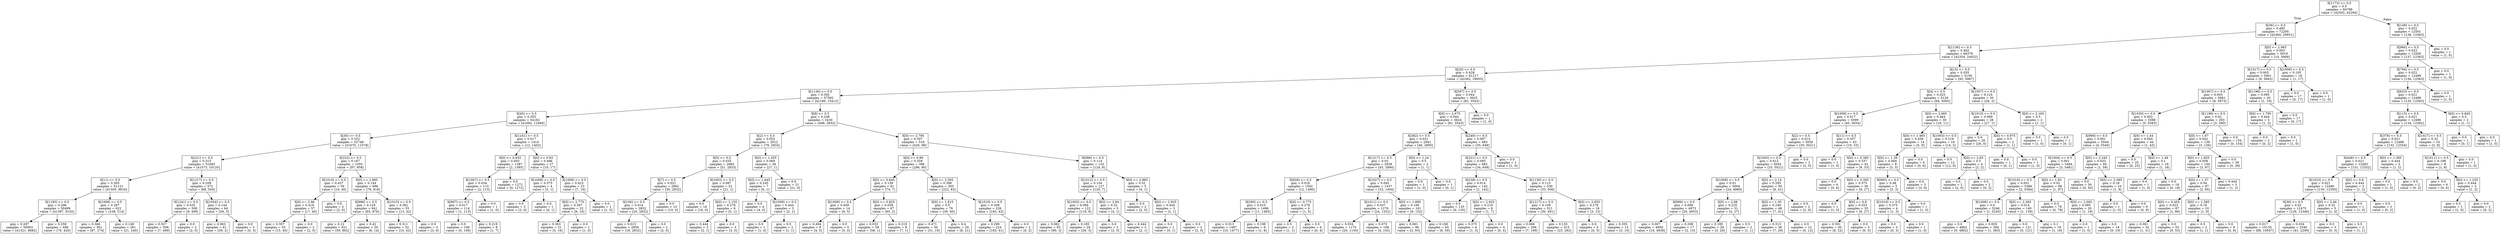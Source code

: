 digraph Tree {
node [shape=box] ;
0 [label="X[1173] <= 0.5\ngini = 0.5\nsamples = 84796\nvalue = [42502, 42294]"] ;
1 [label="X[36] <= 0.5\ngini = 0.485\nsamples = 72295\nvalue = [42364, 29931]"] ;
0 -> 1 [labeldistance=2.5, labelangle=45, headlabel="True"] ;
2 [label="X[1136] <= 0.5\ngini = 0.462\nsamples = 66376\nvalue = [42354, 24022]"] ;
1 -> 2 ;
3 [label="X[20] <= 0.5\ngini = 0.428\nsamples = 61217\nvalue = [42262, 18955]"] ;
2 -> 3 ;
4 [label="X[1130] <= 0.5\ngini = 0.392\nsamples = 57592\nvalue = [42180, 15412]"] ;
3 -> 4 ;
5 [label="X[45] <= 0.5\ngini = 0.355\nsamples = 54162\nvalue = [41682, 12480]"] ;
4 -> 5 ;
6 [label="X[30] <= 0.5\ngini = 0.332\nsamples = 52748\nvalue = [41670, 11078]"] ;
5 -> 6 ;
7 [label="X[221] <= 0.5\ngini = 0.315\nsamples = 51693\nvalue = [41573, 10120]"] ;
6 -> 7 ;
8 [label="X[11] <= 0.5\ngini = 0.305\nsamples = 51121\nvalue = [41505, 9616]"] ;
7 -> 8 ;
9 [label="X[1185] <= 0.5\ngini = 0.296\nsamples = 50499\nvalue = [41397, 9102]"] ;
8 -> 9 ;
10 [label="gini = 0.287\nsamples = 50003\nvalue = [41321, 8682]"] ;
9 -> 10 ;
11 [label="gini = 0.259\nsamples = 496\nvalue = [76, 420]"] ;
9 -> 11 ;
12 [label="X[1009] <= 0.5\ngini = 0.287\nsamples = 622\nvalue = [108, 514]"] ;
8 -> 12 ;
13 [label="gini = 0.366\nsamples = 361\nvalue = [87, 274]"] ;
12 -> 13 ;
14 [label="gini = 0.148\nsamples = 261\nvalue = [21, 240]"] ;
12 -> 14 ;
15 [label="X[1217] <= 0.5\ngini = 0.209\nsamples = 572\nvalue = [68, 504]"] ;
7 -> 15 ;
16 [label="X[1241] <= 0.5\ngini = 0.035\nsamples = 508\nvalue = [9, 499]"] ;
15 -> 16 ;
17 [label="gini = 0.027\nsamples = 506\nvalue = [7, 499]"] ;
16 -> 17 ;
18 [label="gini = 0.0\nsamples = 2\nvalue = [2, 0]"] ;
16 -> 18 ;
19 [label="X[1054] <= 0.5\ngini = 0.144\nsamples = 64\nvalue = [59, 5]"] ;
15 -> 19 ;
20 [label="gini = 0.063\nsamples = 61\nvalue = [59, 2]"] ;
19 -> 20 ;
21 [label="gini = 0.0\nsamples = 3\nvalue = [0, 3]"] ;
19 -> 21 ;
22 [label="X[222] <= 0.5\ngini = 0.167\nsamples = 1055\nvalue = [97, 958]"] ;
6 -> 22 ;
23 [label="X[1010] <= 0.5\ngini = 0.437\nsamples = 59\nvalue = [19, 40]"] ;
22 -> 23 ;
24 [label="X[0] <= 2.96\ngini = 0.419\nsamples = 57\nvalue = [17, 40]"] ;
23 -> 24 ;
25 [label="gini = 0.397\nsamples = 55\nvalue = [15, 40]"] ;
24 -> 25 ;
26 [label="gini = 0.0\nsamples = 2\nvalue = [2, 0]"] ;
24 -> 26 ;
27 [label="gini = 0.0\nsamples = 2\nvalue = [2, 0]"] ;
23 -> 27 ;
28 [label="X[0] <= 2.895\ngini = 0.144\nsamples = 996\nvalue = [78, 918]"] ;
22 -> 28 ;
29 [label="X[996] <= 0.5\ngini = 0.129\nsamples = 941\nvalue = [65, 876]"] ;
28 -> 29 ;
30 [label="gini = 0.12\nsamples = 921\nvalue = [59, 862]"] ;
29 -> 30 ;
31 [label="gini = 0.42\nsamples = 20\nvalue = [6, 14]"] ;
29 -> 31 ;
32 [label="X[1015] <= 0.5\ngini = 0.361\nsamples = 55\nvalue = [13, 42]"] ;
28 -> 32 ;
33 [label="gini = 0.311\nsamples = 52\nvalue = [10, 42]"] ;
32 -> 33 ;
34 [label="gini = 0.0\nsamples = 3\nvalue = [3, 0]"] ;
32 -> 34 ;
35 [label="X[1241] <= 0.5\ngini = 0.017\nsamples = 1414\nvalue = [12, 1402]"] ;
5 -> 35 ;
36 [label="X[0] <= 0.655\ngini = 0.003\nsamples = 1387\nvalue = [2, 1385]"] ;
35 -> 36 ;
37 [label="X[1007] <= 0.5\ngini = 0.034\nsamples = 115\nvalue = [2, 113]"] ;
36 -> 37 ;
38 [label="X[997] <= 0.5\ngini = 0.017\nsamples = 114\nvalue = [1, 113]"] ;
37 -> 38 ;
39 [label="gini = 0.0\nsamples = 106\nvalue = [0, 106]"] ;
38 -> 39 ;
40 [label="gini = 0.219\nsamples = 8\nvalue = [1, 7]"] ;
38 -> 40 ;
41 [label="gini = 0.0\nsamples = 1\nvalue = [1, 0]"] ;
37 -> 41 ;
42 [label="gini = 0.0\nsamples = 1272\nvalue = [0, 1272]"] ;
36 -> 42 ;
43 [label="X[0] <= 0.83\ngini = 0.466\nsamples = 27\nvalue = [10, 17]"] ;
35 -> 43 ;
44 [label="X[1009] <= 0.5\ngini = 0.375\nsamples = 4\nvalue = [3, 1]"] ;
43 -> 44 ;
45 [label="gini = 0.0\nsamples = 3\nvalue = [3, 0]"] ;
44 -> 45 ;
46 [label="gini = 0.0\nsamples = 1\nvalue = [0, 1]"] ;
44 -> 46 ;
47 [label="X[1008] <= 0.5\ngini = 0.423\nsamples = 23\nvalue = [7, 16]"] ;
43 -> 47 ;
48 [label="X[0] <= 2.775\ngini = 0.397\nsamples = 22\nvalue = [6, 16]"] ;
47 -> 48 ;
49 [label="gini = 0.363\nsamples = 21\nvalue = [5, 16]"] ;
48 -> 49 ;
50 [label="gini = 0.0\nsamples = 1\nvalue = [1, 0]"] ;
48 -> 50 ;
51 [label="gini = 0.0\nsamples = 1\nvalue = [1, 0]"] ;
47 -> 51 ;
52 [label="X[8] <= 0.5\ngini = 0.248\nsamples = 3430\nvalue = [498, 2932]"] ;
4 -> 52 ;
53 [label="X[2] <= 0.5\ngini = 0.052\nsamples = 2912\nvalue = [78, 2834]"] ;
52 -> 53 ;
54 [label="X[5] <= 0.5\ngini = 0.035\nsamples = 2884\nvalue = [51, 2833]"] ;
53 -> 54 ;
55 [label="X[7] <= 0.5\ngini = 0.021\nsamples = 2862\nvalue = [30, 2832]"] ;
54 -> 55 ;
56 [label="X[106] <= 0.5\ngini = 0.014\nsamples = 2852\nvalue = [20, 2832]"] ;
55 -> 56 ;
57 [label="gini = 0.013\nsamples = 2850\nvalue = [18, 2832]"] ;
56 -> 57 ;
58 [label="gini = 0.0\nsamples = 2\nvalue = [2, 0]"] ;
56 -> 58 ;
59 [label="gini = 0.0\nsamples = 10\nvalue = [10, 0]"] ;
55 -> 59 ;
60 [label="X[1003] <= 0.5\ngini = 0.087\nsamples = 22\nvalue = [21, 1]"] ;
54 -> 60 ;
61 [label="gini = 0.0\nsamples = 16\nvalue = [16, 0]"] ;
60 -> 61 ;
62 [label="X[0] <= 2.155\ngini = 0.278\nsamples = 6\nvalue = [5, 1]"] ;
60 -> 62 ;
63 [label="gini = 0.444\nsamples = 3\nvalue = [2, 1]"] ;
62 -> 63 ;
64 [label="gini = 0.0\nsamples = 3\nvalue = [3, 0]"] ;
62 -> 64 ;
65 [label="X[0] <= 1.455\ngini = 0.069\nsamples = 28\nvalue = [27, 1]"] ;
53 -> 65 ;
66 [label="X[0] <= 1.445\ngini = 0.245\nsamples = 7\nvalue = [6, 1]"] ;
65 -> 66 ;
67 [label="gini = 0.0\nsamples = 4\nvalue = [4, 0]"] ;
66 -> 67 ;
68 [label="X[1009] <= 0.5\ngini = 0.444\nsamples = 3\nvalue = [2, 1]"] ;
66 -> 68 ;
69 [label="gini = 0.0\nsamples = 1\nvalue = [1, 0]"] ;
68 -> 69 ;
70 [label="gini = 0.5\nsamples = 2\nvalue = [1, 1]"] ;
68 -> 70 ;
71 [label="gini = 0.0\nsamples = 21\nvalue = [21, 0]"] ;
65 -> 71 ;
72 [label="X[0] <= 2.795\ngini = 0.307\nsamples = 518\nvalue = [420, 98]"] ;
52 -> 72 ;
73 [label="X[0] <= 0.99\ngini = 0.358\nsamples = 386\nvalue = [296, 90]"] ;
72 -> 73 ;
74 [label="X[0] <= 0.645\ngini = 0.158\nsamples = 81\nvalue = [74, 7]"] ;
73 -> 74 ;
75 [label="X[1009] <= 0.5\ngini = 0.459\nsamples = 14\nvalue = [9, 5]"] ;
74 -> 75 ;
76 [label="gini = 0.494\nsamples = 9\nvalue = [4, 5]"] ;
75 -> 76 ;
77 [label="gini = 0.0\nsamples = 5\nvalue = [5, 0]"] ;
75 -> 77 ;
78 [label="X[0] <= 0.825\ngini = 0.058\nsamples = 67\nvalue = [65, 2]"] ;
74 -> 78 ;
79 [label="gini = 0.033\nsamples = 59\nvalue = [58, 1]"] ;
78 -> 79 ;
80 [label="gini = 0.219\nsamples = 8\nvalue = [7, 1]"] ;
78 -> 80 ;
81 [label="X[0] <= 2.505\ngini = 0.396\nsamples = 305\nvalue = [222, 83]"] ;
73 -> 81 ;
82 [label="X[0] <= 1.815\ngini = 0.5\nsamples = 79\nvalue = [39, 40]"] ;
81 -> 82 ;
83 [label="gini = 0.471\nsamples = 50\nvalue = [31, 19]"] ;
82 -> 83 ;
84 [label="gini = 0.4\nsamples = 29\nvalue = [8, 21]"] ;
82 -> 84 ;
85 [label="X[1010] <= 0.5\ngini = 0.308\nsamples = 226\nvalue = [183, 43]"] ;
81 -> 85 ;
86 [label="gini = 0.299\nsamples = 224\nvalue = [183, 41]"] ;
85 -> 86 ;
87 [label="gini = 0.0\nsamples = 2\nvalue = [0, 2]"] ;
85 -> 87 ;
88 [label="X[998] <= 0.5\ngini = 0.114\nsamples = 132\nvalue = [124, 8]"] ;
72 -> 88 ;
89 [label="X[1012] <= 0.5\ngini = 0.104\nsamples = 127\nvalue = [120, 7]"] ;
88 -> 89 ;
90 [label="X[1003] <= 0.5\ngini = 0.094\nsamples = 122\nvalue = [116, 6]"] ;
89 -> 90 ;
91 [label="gini = 0.062\nsamples = 93\nvalue = [90, 3]"] ;
90 -> 91 ;
92 [label="gini = 0.185\nsamples = 29\nvalue = [26, 3]"] ;
90 -> 92 ;
93 [label="X[0] <= 2.94\ngini = 0.32\nsamples = 5\nvalue = [4, 1]"] ;
89 -> 93 ;
94 [label="gini = 0.0\nsamples = 2\nvalue = [2, 0]"] ;
93 -> 94 ;
95 [label="gini = 0.444\nsamples = 3\nvalue = [2, 1]"] ;
93 -> 95 ;
96 [label="X[0] <= 2.885\ngini = 0.32\nsamples = 5\nvalue = [4, 1]"] ;
88 -> 96 ;
97 [label="gini = 0.0\nsamples = 2\nvalue = [2, 0]"] ;
96 -> 97 ;
98 [label="X[0] <= 2.925\ngini = 0.444\nsamples = 3\nvalue = [2, 1]"] ;
96 -> 98 ;
99 [label="gini = 0.0\nsamples = 1\nvalue = [0, 1]"] ;
98 -> 99 ;
100 [label="gini = 0.0\nsamples = 2\nvalue = [2, 0]"] ;
98 -> 100 ;
101 [label="X[597] <= 0.5\ngini = 0.044\nsamples = 3625\nvalue = [82, 3543]"] ;
3 -> 101 ;
102 [label="X[0] <= 2.675\ngini = 0.044\nsamples = 3624\nvalue = [81, 3543]"] ;
101 -> 102 ;
103 [label="X[382] <= 0.5\ngini = 0.031\nsamples = 2941\nvalue = [46, 2895]"] ;
102 -> 103 ;
104 [label="X[1217] <= 0.5\ngini = 0.03\nsamples = 2939\nvalue = [45, 2894]"] ;
103 -> 104 ;
105 [label="X[928] <= 0.5\ngini = 0.016\nsamples = 1502\nvalue = [12, 1490]"] ;
104 -> 105 ;
106 [label="X[290] <= 0.5\ngini = 0.015\nsamples = 1496\nvalue = [11, 1485]"] ;
105 -> 106 ;
107 [label="gini = 0.013\nsamples = 1487\nvalue = [10, 1477]"] ;
106 -> 107 ;
108 [label="gini = 0.198\nsamples = 9\nvalue = [1, 8]"] ;
106 -> 108 ;
109 [label="X[0] <= 0.775\ngini = 0.278\nsamples = 6\nvalue = [1, 5]"] ;
105 -> 109 ;
110 [label="gini = 0.5\nsamples = 2\nvalue = [1, 1]"] ;
109 -> 110 ;
111 [label="gini = 0.0\nsamples = 4\nvalue = [0, 4]"] ;
109 -> 111 ;
112 [label="X[1027] <= 0.5\ngini = 0.045\nsamples = 1437\nvalue = [33, 1404]"] ;
104 -> 112 ;
113 [label="X[1011] <= 0.5\ngini = 0.037\nsamples = 1276\nvalue = [24, 1252]"] ;
112 -> 113 ;
114 [label="gini = 0.034\nsamples = 1170\nvalue = [20, 1150]"] ;
113 -> 114 ;
115 [label="gini = 0.073\nsamples = 106\nvalue = [4, 102]"] ;
113 -> 115 ;
116 [label="X[0] <= 1.895\ngini = 0.106\nsamples = 161\nvalue = [9, 152]"] ;
112 -> 116 ;
117 [label="gini = 0.061\nsamples = 96\nvalue = [3, 93]"] ;
116 -> 117 ;
118 [label="gini = 0.168\nsamples = 65\nvalue = [6, 59]"] ;
116 -> 118 ;
119 [label="X[0] <= 1.24\ngini = 0.5\nsamples = 2\nvalue = [1, 1]"] ;
103 -> 119 ;
120 [label="gini = 0.0\nsamples = 1\nvalue = [1, 0]"] ;
119 -> 120 ;
121 [label="gini = 0.0\nsamples = 1\nvalue = [0, 1]"] ;
119 -> 121 ;
122 [label="X[249] <= 0.5\ngini = 0.097\nsamples = 683\nvalue = [35, 648]"] ;
102 -> 122 ;
123 [label="X[221] <= 0.5\ngini = 0.095\nsamples = 682\nvalue = [34, 648]"] ;
122 -> 123 ;
124 [label="X[238] <= 0.5\ngini = 0.014\nsamples = 143\nvalue = [1, 142]"] ;
123 -> 124 ;
125 [label="gini = 0.0\nsamples = 135\nvalue = [0, 135]"] ;
124 -> 125 ;
126 [label="X[0] <= 2.925\ngini = 0.219\nsamples = 8\nvalue = [1, 7]"] ;
124 -> 126 ;
127 [label="gini = 0.375\nsamples = 4\nvalue = [1, 3]"] ;
126 -> 127 ;
128 [label="gini = 0.0\nsamples = 4\nvalue = [0, 4]"] ;
126 -> 128 ;
129 [label="X[1130] <= 0.5\ngini = 0.115\nsamples = 539\nvalue = [33, 506]"] ;
123 -> 129 ;
130 [label="X[1217] <= 0.5\ngini = 0.109\nsamples = 521\nvalue = [30, 491]"] ;
129 -> 130 ;
131 [label="gini = 0.066\nsamples = 206\nvalue = [7, 199]"] ;
130 -> 131 ;
132 [label="gini = 0.135\nsamples = 315\nvalue = [23, 292]"] ;
130 -> 132 ;
133 [label="X[0] <= 2.855\ngini = 0.278\nsamples = 18\nvalue = [3, 15]"] ;
129 -> 133 ;
134 [label="gini = 0.0\nsamples = 5\nvalue = [0, 5]"] ;
133 -> 134 ;
135 [label="gini = 0.355\nsamples = 13\nvalue = [3, 10]"] ;
133 -> 135 ;
136 [label="gini = 0.0\nsamples = 1\nvalue = [1, 0]"] ;
122 -> 136 ;
137 [label="gini = 0.0\nsamples = 1\nvalue = [1, 0]"] ;
101 -> 137 ;
138 [label="X[15] <= 0.5\ngini = 0.035\nsamples = 5159\nvalue = [92, 5067]"] ;
2 -> 138 ;
139 [label="X[4] <= 0.5\ngini = 0.025\nsamples = 5129\nvalue = [64, 5065]"] ;
138 -> 139 ;
140 [label="X[1009] <= 0.5\ngini = 0.017\nsamples = 5099\nvalue = [45, 5054]"] ;
139 -> 140 ;
141 [label="X[2] <= 0.5\ngini = 0.014\nsamples = 5056\nvalue = [35, 5021]"] ;
140 -> 141 ;
142 [label="X[1003] <= 0.5\ngini = 0.013\nsamples = 5054\nvalue = [33, 5021]"] ;
141 -> 142 ;
143 [label="X[1008] <= 0.5\ngini = 0.01\nsamples = 5004\nvalue = [24, 4980]"] ;
142 -> 143 ;
144 [label="X[999] <= 0.5\ngini = 0.008\nsamples = 4973\nvalue = [20, 4953]"] ;
143 -> 144 ;
145 [label="gini = 0.007\nsamples = 4956\nvalue = [18, 4938]"] ;
144 -> 145 ;
146 [label="gini = 0.208\nsamples = 17\nvalue = [2, 15]"] ;
144 -> 146 ;
147 [label="X[0] <= 2.88\ngini = 0.225\nsamples = 31\nvalue = [4, 27]"] ;
143 -> 147 ;
148 [label="gini = 0.185\nsamples = 29\nvalue = [3, 26]"] ;
147 -> 148 ;
149 [label="gini = 0.5\nsamples = 2\nvalue = [1, 1]"] ;
147 -> 149 ;
150 [label="X[0] <= 2.14\ngini = 0.295\nsamples = 50\nvalue = [9, 41]"] ;
142 -> 150 ;
151 [label="X[0] <= 1.05\ngini = 0.249\nsamples = 48\nvalue = [7, 41]"] ;
150 -> 151 ;
152 [label="gini = 0.313\nsamples = 36\nvalue = [7, 29]"] ;
151 -> 152 ;
153 [label="gini = 0.0\nsamples = 12\nvalue = [0, 12]"] ;
151 -> 153 ;
154 [label="gini = 0.0\nsamples = 2\nvalue = [2, 0]"] ;
150 -> 154 ;
155 [label="gini = 0.0\nsamples = 2\nvalue = [2, 0]"] ;
141 -> 155 ;
156 [label="X[11] <= 0.5\ngini = 0.357\nsamples = 43\nvalue = [10, 33]"] ;
140 -> 156 ;
157 [label="gini = 0.0\nsamples = 1\nvalue = [1, 0]"] ;
156 -> 157 ;
158 [label="X[0] <= 0.385\ngini = 0.337\nsamples = 42\nvalue = [9, 33]"] ;
156 -> 158 ;
159 [label="gini = 0.0\nsamples = 6\nvalue = [0, 6]"] ;
158 -> 159 ;
160 [label="X[0] <= 0.395\ngini = 0.375\nsamples = 36\nvalue = [9, 27]"] ;
158 -> 160 ;
161 [label="gini = 0.0\nsamples = 1\nvalue = [1, 0]"] ;
160 -> 161 ;
162 [label="X[0] <= 0.9\ngini = 0.353\nsamples = 35\nvalue = [8, 27]"] ;
160 -> 162 ;
163 [label="gini = 0.391\nsamples = 30\nvalue = [8, 22]"] ;
162 -> 163 ;
164 [label="gini = 0.0\nsamples = 5\nvalue = [0, 5]"] ;
162 -> 164 ;
165 [label="X[0] <= 2.665\ngini = 0.464\nsamples = 30\nvalue = [19, 11]"] ;
139 -> 165 ;
166 [label="X[0] <= 1.465\ngini = 0.459\nsamples = 14\nvalue = [5, 9]"] ;
165 -> 166 ;
167 [label="X[0] <= 1.39\ngini = 0.469\nsamples = 8\nvalue = [5, 3]"] ;
166 -> 167 ;
168 [label="X[993] <= 0.5\ngini = 0.48\nsamples = 5\nvalue = [2, 3]"] ;
167 -> 168 ;
169 [label="X[1010] <= 0.5\ngini = 0.375\nsamples = 4\nvalue = [1, 3]"] ;
168 -> 169 ;
170 [label="gini = 0.0\nsamples = 3\nvalue = [0, 3]"] ;
169 -> 170 ;
171 [label="gini = 0.0\nsamples = 1\nvalue = [1, 0]"] ;
169 -> 171 ;
172 [label="gini = 0.0\nsamples = 1\nvalue = [1, 0]"] ;
168 -> 172 ;
173 [label="gini = 0.0\nsamples = 3\nvalue = [3, 0]"] ;
167 -> 173 ;
174 [label="gini = 0.0\nsamples = 6\nvalue = [0, 6]"] ;
166 -> 174 ;
175 [label="X[1003] <= 0.5\ngini = 0.219\nsamples = 16\nvalue = [14, 2]"] ;
165 -> 175 ;
176 [label="gini = 0.0\nsamples = 12\nvalue = [12, 0]"] ;
175 -> 176 ;
177 [label="X[0] <= 2.83\ngini = 0.5\nsamples = 4\nvalue = [2, 2]"] ;
175 -> 177 ;
178 [label="gini = 0.0\nsamples = 2\nvalue = [2, 0]"] ;
177 -> 178 ;
179 [label="gini = 0.0\nsamples = 2\nvalue = [0, 2]"] ;
177 -> 179 ;
180 [label="X[1007] <= 0.5\ngini = 0.124\nsamples = 30\nvalue = [28, 2]"] ;
138 -> 180 ;
181 [label="X[1015] <= 0.5\ngini = 0.069\nsamples = 28\nvalue = [27, 1]"] ;
180 -> 181 ;
182 [label="gini = 0.0\nsamples = 26\nvalue = [26, 0]"] ;
181 -> 182 ;
183 [label="X[0] <= 0.975\ngini = 0.5\nsamples = 2\nvalue = [1, 1]"] ;
181 -> 183 ;
184 [label="gini = 0.0\nsamples = 1\nvalue = [0, 1]"] ;
183 -> 184 ;
185 [label="gini = 0.0\nsamples = 1\nvalue = [1, 0]"] ;
183 -> 185 ;
186 [label="X[0] <= 2.165\ngini = 0.5\nsamples = 2\nvalue = [1, 1]"] ;
180 -> 186 ;
187 [label="gini = 0.0\nsamples = 1\nvalue = [1, 0]"] ;
186 -> 187 ;
188 [label="gini = 0.0\nsamples = 1\nvalue = [0, 1]"] ;
186 -> 188 ;
189 [label="X[0] <= 2.965\ngini = 0.003\nsamples = 5919\nvalue = [10, 5909]"] ;
1 -> 189 ;
190 [label="X[1017] <= 0.5\ngini = 0.003\nsamples = 5901\nvalue = [9, 5892]"] ;
189 -> 190 ;
191 [label="X[1007] <= 0.5\ngini = 0.003\nsamples = 5881\nvalue = [8, 5873]"] ;
190 -> 191 ;
192 [label="X[1030] <= 0.5\ngini = 0.002\nsamples = 5588\nvalue = [5, 5583]"] ;
191 -> 192 ;
193 [label="X[999] <= 0.5\ngini = 0.001\nsamples = 5544\nvalue = [4, 5540]"] ;
192 -> 193 ;
194 [label="X[1004] <= 0.5\ngini = 0.001\nsamples = 5484\nvalue = [3, 5481]"] ;
193 -> 194 ;
195 [label="X[1010] <= 0.5\ngini = 0.001\nsamples = 5386\nvalue = [2, 5384]"] ;
194 -> 195 ;
196 [label="X[1008] <= 0.5\ngini = 0.0\nsamples = 5246\nvalue = [1, 5245]"] ;
195 -> 196 ;
197 [label="gini = 0.0\nsamples = 4862\nvalue = [0, 4862]"] ;
196 -> 197 ;
198 [label="gini = 0.005\nsamples = 384\nvalue = [1, 383]"] ;
196 -> 198 ;
199 [label="X[0] <= 2.365\ngini = 0.014\nsamples = 140\nvalue = [1, 139]"] ;
195 -> 199 ;
200 [label="gini = 0.0\nsamples = 121\nvalue = [0, 121]"] ;
199 -> 200 ;
201 [label="gini = 0.1\nsamples = 19\nvalue = [1, 18]"] ;
199 -> 201 ;
202 [label="X[0] <= 1.93\ngini = 0.02\nsamples = 98\nvalue = [1, 97]"] ;
194 -> 202 ;
203 [label="gini = 0.0\nsamples = 78\nvalue = [0, 78]"] ;
202 -> 203 ;
204 [label="X[0] <= 2.005\ngini = 0.095\nsamples = 20\nvalue = [1, 19]"] ;
202 -> 204 ;
205 [label="gini = 0.0\nsamples = 1\nvalue = [1, 0]"] ;
204 -> 205 ;
206 [label="gini = 0.0\nsamples = 19\nvalue = [0, 19]"] ;
204 -> 206 ;
207 [label="X[0] <= 2.345\ngini = 0.033\nsamples = 60\nvalue = [1, 59]"] ;
193 -> 207 ;
208 [label="gini = 0.0\nsamples = 50\nvalue = [0, 50]"] ;
207 -> 208 ;
209 [label="X[0] <= 2.385\ngini = 0.18\nsamples = 10\nvalue = [1, 9]"] ;
207 -> 209 ;
210 [label="gini = 0.0\nsamples = 1\nvalue = [1, 0]"] ;
209 -> 210 ;
211 [label="gini = 0.0\nsamples = 9\nvalue = [0, 9]"] ;
209 -> 211 ;
212 [label="X[0] <= 1.44\ngini = 0.044\nsamples = 44\nvalue = [1, 43]"] ;
192 -> 212 ;
213 [label="gini = 0.0\nsamples = 25\nvalue = [0, 25]"] ;
212 -> 213 ;
214 [label="X[0] <= 1.49\ngini = 0.1\nsamples = 19\nvalue = [1, 18]"] ;
212 -> 214 ;
215 [label="gini = 0.0\nsamples = 1\nvalue = [1, 0]"] ;
214 -> 215 ;
216 [label="gini = 0.0\nsamples = 18\nvalue = [0, 18]"] ;
214 -> 216 ;
217 [label="X[1196] <= 0.5\ngini = 0.02\nsamples = 293\nvalue = [3, 290]"] ;
191 -> 217 ;
218 [label="X[0] <= 1.67\ngini = 0.042\nsamples = 139\nvalue = [3, 136]"] ;
217 -> 218 ;
219 [label="X[0] <= 1.655\ngini = 0.058\nsamples = 100\nvalue = [3, 97]"] ;
218 -> 219 ;
220 [label="X[0] <= 1.57\ngini = 0.04\nsamples = 97\nvalue = [2, 95]"] ;
219 -> 220 ;
221 [label="X[0] <= 0.455\ngini = 0.023\nsamples = 87\nvalue = [1, 86]"] ;
220 -> 221 ;
222 [label="gini = 0.061\nsamples = 32\nvalue = [1, 31]"] ;
221 -> 222 ;
223 [label="gini = 0.0\nsamples = 55\nvalue = [0, 55]"] ;
221 -> 223 ;
224 [label="X[0] <= 1.585\ngini = 0.18\nsamples = 10\nvalue = [1, 9]"] ;
220 -> 224 ;
225 [label="gini = 0.5\nsamples = 2\nvalue = [1, 1]"] ;
224 -> 225 ;
226 [label="gini = 0.0\nsamples = 8\nvalue = [0, 8]"] ;
224 -> 226 ;
227 [label="gini = 0.444\nsamples = 3\nvalue = [1, 2]"] ;
219 -> 227 ;
228 [label="gini = 0.0\nsamples = 39\nvalue = [0, 39]"] ;
218 -> 228 ;
229 [label="gini = 0.0\nsamples = 154\nvalue = [0, 154]"] ;
217 -> 229 ;
230 [label="X[1196] <= 0.5\ngini = 0.095\nsamples = 20\nvalue = [1, 19]"] ;
190 -> 230 ;
231 [label="X[0] <= 1.795\ngini = 0.444\nsamples = 3\nvalue = [1, 2]"] ;
230 -> 231 ;
232 [label="gini = 0.0\nsamples = 2\nvalue = [0, 2]"] ;
231 -> 232 ;
233 [label="gini = 0.0\nsamples = 1\nvalue = [1, 0]"] ;
231 -> 233 ;
234 [label="gini = 0.0\nsamples = 17\nvalue = [0, 17]"] ;
230 -> 234 ;
235 [label="X[1006] <= 0.5\ngini = 0.105\nsamples = 18\nvalue = [1, 17]"] ;
189 -> 235 ;
236 [label="gini = 0.0\nsamples = 17\nvalue = [0, 17]"] ;
235 -> 236 ;
237 [label="gini = 0.0\nsamples = 1\nvalue = [1, 0]"] ;
235 -> 237 ;
238 [label="X[149] <= 0.5\ngini = 0.022\nsamples = 12501\nvalue = [138, 12363]"] ;
0 -> 238 [labeldistance=2.5, labelangle=-45, headlabel="False"] ;
239 [label="X[960] <= 0.5\ngini = 0.022\nsamples = 12500\nvalue = [137, 12363]"] ;
238 -> 239 ;
240 [label="X[794] <= 0.5\ngini = 0.022\nsamples = 12499\nvalue = [136, 12363]"] ;
239 -> 240 ;
241 [label="X[633] <= 0.5\ngini = 0.021\nsamples = 12498\nvalue = [135, 12363]"] ;
240 -> 241 ;
242 [label="X[115] <= 0.5\ngini = 0.021\nsamples = 12496\nvalue = [134, 12362]"] ;
241 -> 242 ;
243 [label="X[378] <= 0.5\ngini = 0.021\nsamples = 12486\nvalue = [132, 12354]"] ;
242 -> 243 ;
244 [label="X[448] <= 0.5\ngini = 0.021\nsamples = 12483\nvalue = [131, 12352]"] ;
243 -> 244 ;
245 [label="X[1023] <= 0.5\ngini = 0.021\nsamples = 12480\nvalue = [130, 12350]"] ;
244 -> 245 ;
246 [label="X[30] <= 0.5\ngini = 0.02\nsamples = 12475\nvalue = [129, 12346]"] ;
245 -> 246 ;
247 [label="gini = 0.017\nsamples = 10135\nvalue = [88, 10047]"] ;
246 -> 247 ;
248 [label="gini = 0.034\nsamples = 2340\nvalue = [41, 2299]"] ;
246 -> 248 ;
249 [label="X[0] <= 2.46\ngini = 0.32\nsamples = 5\nvalue = [1, 4]"] ;
245 -> 249 ;
250 [label="gini = 0.0\nsamples = 3\nvalue = [0, 3]"] ;
249 -> 250 ;
251 [label="gini = 0.5\nsamples = 2\nvalue = [1, 1]"] ;
249 -> 251 ;
252 [label="X[0] <= 0.8\ngini = 0.444\nsamples = 3\nvalue = [1, 2]"] ;
244 -> 252 ;
253 [label="gini = 0.0\nsamples = 1\nvalue = [1, 0]"] ;
252 -> 253 ;
254 [label="gini = 0.0\nsamples = 2\nvalue = [0, 2]"] ;
252 -> 254 ;
255 [label="X[0] <= 1.385\ngini = 0.444\nsamples = 3\nvalue = [1, 2]"] ;
243 -> 255 ;
256 [label="gini = 0.0\nsamples = 1\nvalue = [1, 0]"] ;
255 -> 256 ;
257 [label="gini = 0.0\nsamples = 2\nvalue = [0, 2]"] ;
255 -> 257 ;
258 [label="X[1027] <= 0.5\ngini = 0.32\nsamples = 10\nvalue = [2, 8]"] ;
242 -> 258 ;
259 [label="X[1011] <= 0.5\ngini = 0.198\nsamples = 9\nvalue = [1, 8]"] ;
258 -> 259 ;
260 [label="gini = 0.0\nsamples = 6\nvalue = [0, 6]"] ;
259 -> 260 ;
261 [label="X[0] <= 1.235\ngini = 0.444\nsamples = 3\nvalue = [1, 2]"] ;
259 -> 261 ;
262 [label="gini = 0.0\nsamples = 1\nvalue = [1, 0]"] ;
261 -> 262 ;
263 [label="gini = 0.0\nsamples = 2\nvalue = [0, 2]"] ;
261 -> 263 ;
264 [label="gini = 0.0\nsamples = 1\nvalue = [1, 0]"] ;
258 -> 264 ;
265 [label="X[0] <= 0.845\ngini = 0.5\nsamples = 2\nvalue = [1, 1]"] ;
241 -> 265 ;
266 [label="gini = 0.0\nsamples = 1\nvalue = [0, 1]"] ;
265 -> 266 ;
267 [label="gini = 0.0\nsamples = 1\nvalue = [1, 0]"] ;
265 -> 267 ;
268 [label="gini = 0.0\nsamples = 1\nvalue = [1, 0]"] ;
240 -> 268 ;
269 [label="gini = 0.0\nsamples = 1\nvalue = [1, 0]"] ;
239 -> 269 ;
270 [label="gini = 0.0\nsamples = 1\nvalue = [1, 0]"] ;
238 -> 270 ;
}